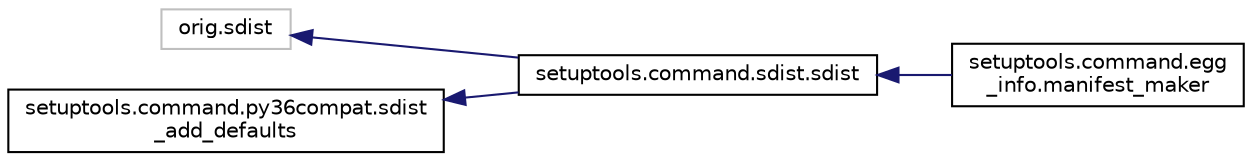 digraph "Graphical Class Hierarchy"
{
 // LATEX_PDF_SIZE
  edge [fontname="Helvetica",fontsize="10",labelfontname="Helvetica",labelfontsize="10"];
  node [fontname="Helvetica",fontsize="10",shape=record];
  rankdir="LR";
  Node3294 [label="orig.sdist",height=0.2,width=0.4,color="grey75", fillcolor="white", style="filled",tooltip=" "];
  Node3294 -> Node0 [dir="back",color="midnightblue",fontsize="10",style="solid",fontname="Helvetica"];
  Node0 [label="setuptools.command.sdist.sdist",height=0.2,width=0.4,color="black", fillcolor="white", style="filled",URL="$classsetuptools_1_1command_1_1sdist_1_1sdist.html",tooltip=" "];
  Node0 -> Node1 [dir="back",color="midnightblue",fontsize="10",style="solid",fontname="Helvetica"];
  Node1 [label="setuptools.command.egg\l_info.manifest_maker",height=0.2,width=0.4,color="black", fillcolor="white", style="filled",URL="$classsetuptools_1_1command_1_1egg__info_1_1manifest__maker.html",tooltip=" "];
  Node3297 [label="setuptools.command.py36compat.sdist\l_add_defaults",height=0.2,width=0.4,color="black", fillcolor="white", style="filled",URL="$classsetuptools_1_1command_1_1py36compat_1_1sdist__add__defaults.html",tooltip=" "];
  Node3297 -> Node0 [dir="back",color="midnightblue",fontsize="10",style="solid",fontname="Helvetica"];
}
